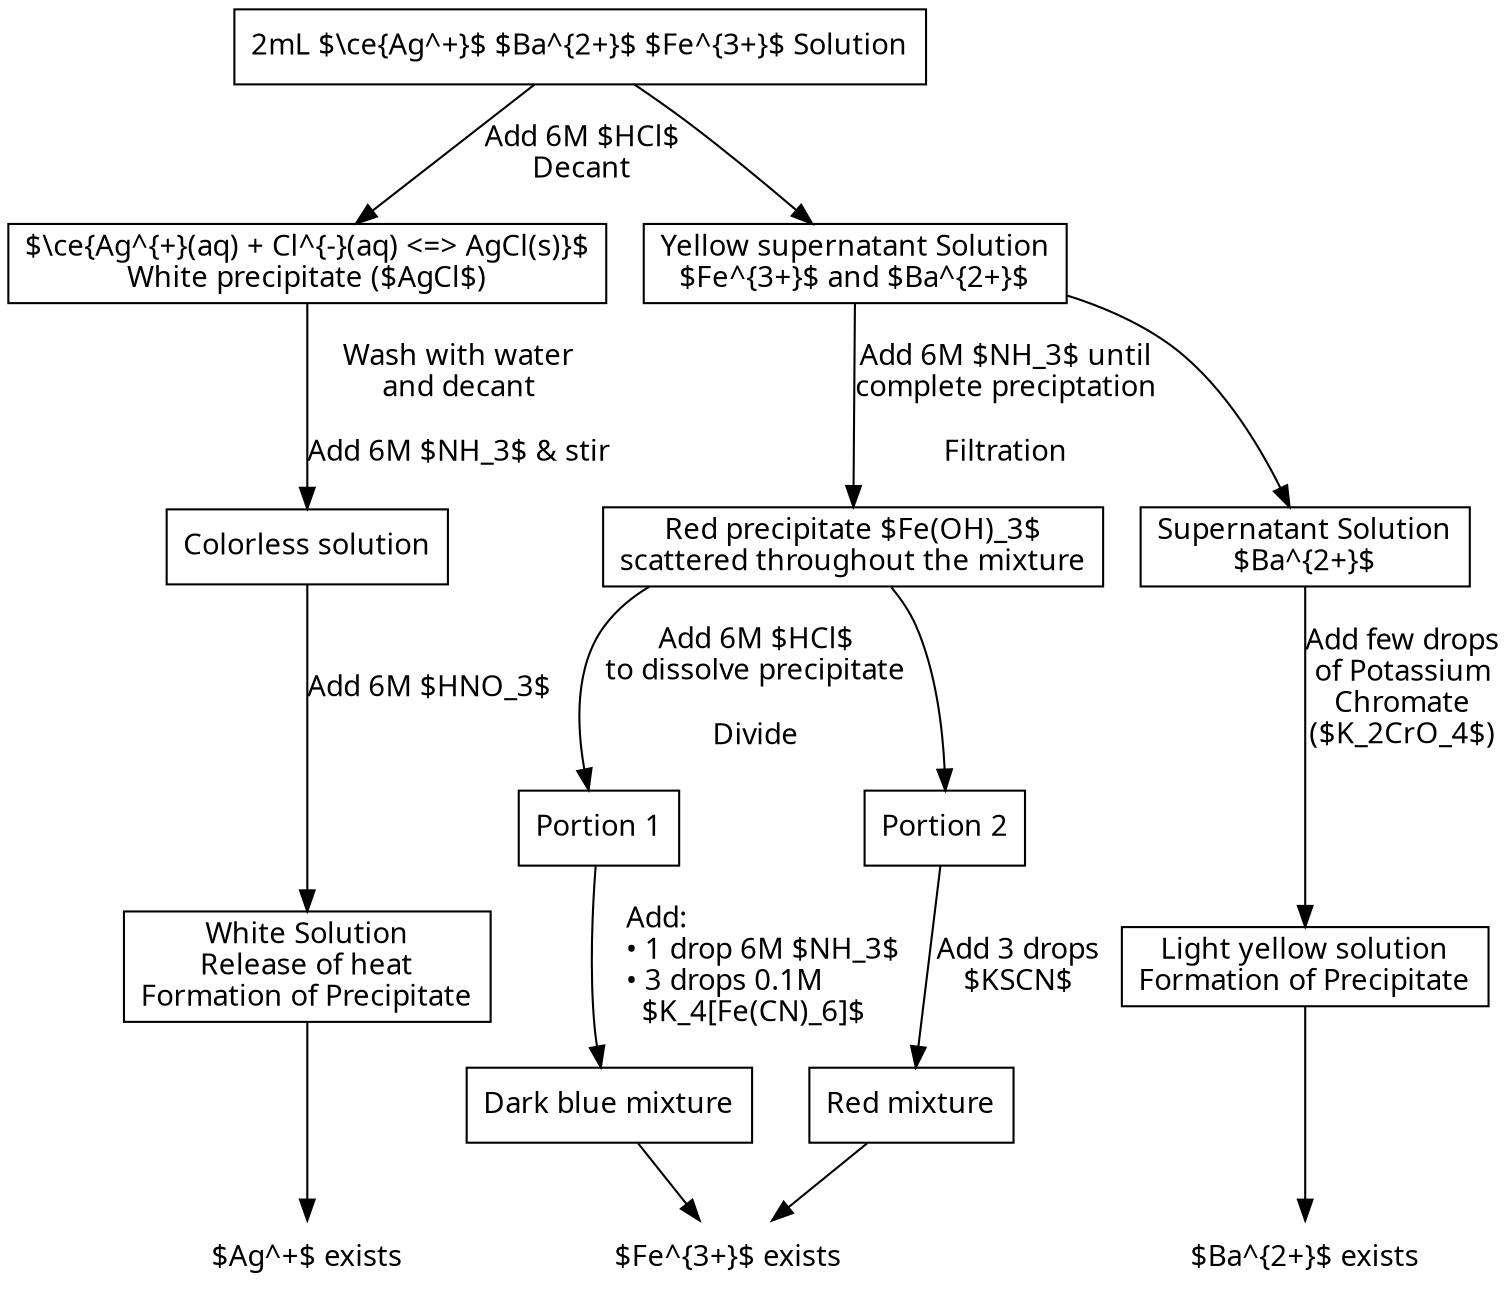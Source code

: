 digraph html {
  node [shape=record fontname="sans"];
  edge [fontname="sans"];
  og [label="2mL $\\ce\{Ag^+\}$ $Ba^\{2+\}$ $Fe^\{3+\}$ Solution"];


  ag_p [label="$\\ce\{Ag^\{+\}(aq) + Cl^\{-\}(aq) \<=\> AgCl(s)\}$\nWhite precipitate ($AgCl$)"];
  ag_p_amm [label="Colorless solution"];
  ag_p_amm_nit [label="White Solution\nRelease of heat\nFormation of Precipitate"];
  ag_x [shape="plaintext" label="$Ag^+$ exists"];


  ag_p         -> ag_p_amm     [label="Wash with water\nand decant\n\nAdd 6M $NH_3$ & stir"];
  ag_p_amm     -> ag_p_amm_nit [label="Add 6M $HNO_3$"];
  ag_p_amm_nit -> ag_x;


  sup1 [label="Yellow supernatant Solution\n$Fe^\{3+\}$ and $Ba^\{2+\}$"];
  fe_p [label="Red precipitate $Fe(OH)_3$\nscattered throughout the mixture"];
  sup2 [label="Supernatant Solution\n$Ba^\{2+\}$"];

  sup1 -> fe_p [label="Add 6M $NH_3$ until\ncomplete preciptation\n\nFiltration\n"];
  sup1 -> sup2;

  first [label="" shape="plaintext"];

  og -> ag_p [label="Add 6M $HCl$\nDecant"];
  og -> sup1;

  fe_p_1 [label="Portion 1"];
  fe_p_2 [label="Portion 2"];
  fe_p -> fe_p_1 [label="Add 6M $HCl$\nto dissolve precipitate\n\nDivide"];
  fe_p -> fe_p_2;

  fe_kscn [label="Red mixture"];
  fe_amm_cya [label="Dark blue mixture"];

  fe_p_1 -> fe_amm_cya [label="    Add:\l    • 1 drop 6M $NH_3$\l    • 3 drops 0.1M\l      $K_4[Fe(CN)_6]$\l"];
  fe_p_2 -> fe_kscn    [label="Add 3 drops\n$KSCN$"];

  fe_x [shape="plaintext" label="$Fe^\{3+\}$ exists"];

  {fe_kscn fe_amm_cya} -> fe_x;


  ba_sol [label="Light yellow solution\nFormation of Precipitate"];
  sup2 -> ba_sol [label="Add few drops\nof Potassium\nChromate\n($K_2CrO_4$)"];
  ba_x [label="$Ba^\{2+\}$ exists" shape="plaintext"];
  ba_sol -> ba_x;

  {rank=same ba_x fe_x ag_x}




}
